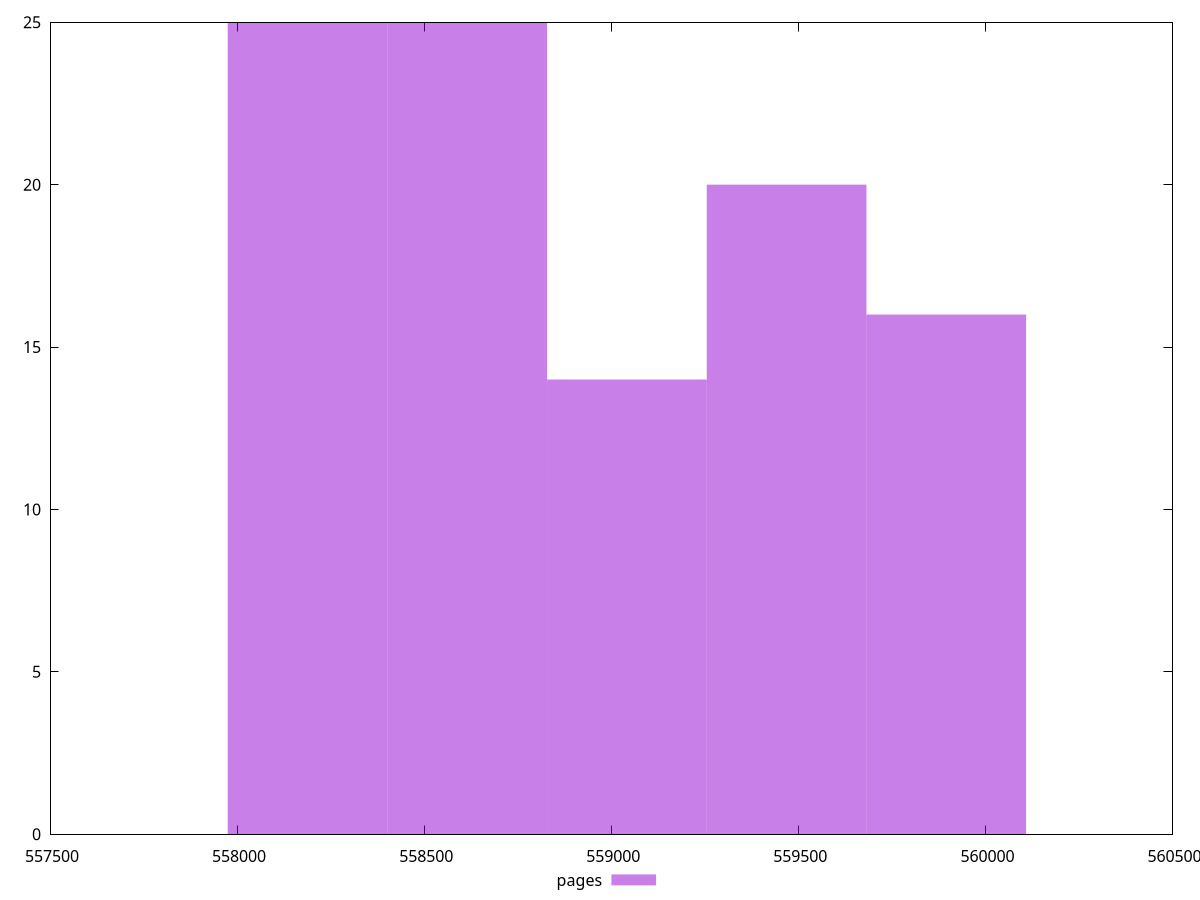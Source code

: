 $_pages <<EOF
559041.8998272164 14
559468.6493690693 20
559895.3989109221 16
558188.4007435107 25
558615.1502853635 25
EOF
set key outside below
set terminal pngcairo
set output "report_00004_2020-11-02T20-21-41.718Z/uses-long-cache-ttl/pages//raw_hist.png"
set yrange [0:25]
set boxwidth 426.74954185283696
set style fill transparent solid 0.5 noborder
plot $_pages title "pages" with boxes ,